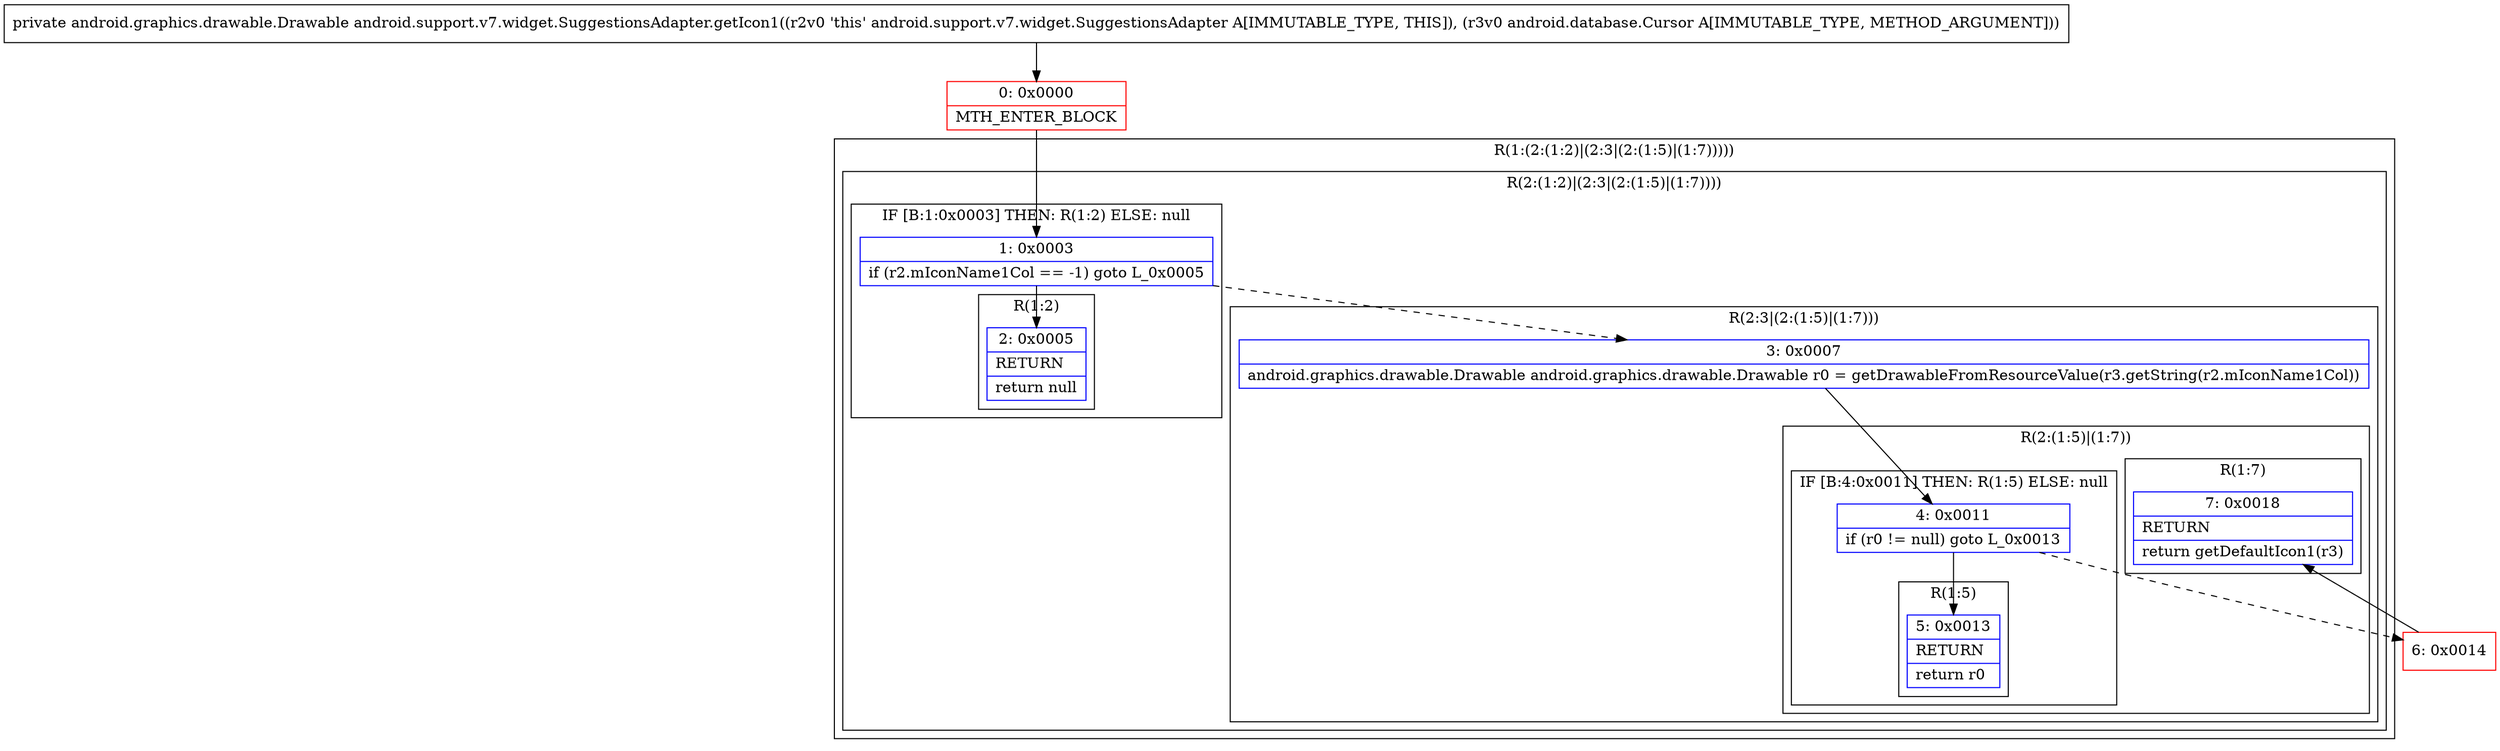 digraph "CFG forandroid.support.v7.widget.SuggestionsAdapter.getIcon1(Landroid\/database\/Cursor;)Landroid\/graphics\/drawable\/Drawable;" {
subgraph cluster_Region_494401895 {
label = "R(1:(2:(1:2)|(2:3|(2:(1:5)|(1:7)))))";
node [shape=record,color=blue];
subgraph cluster_Region_46666485 {
label = "R(2:(1:2)|(2:3|(2:(1:5)|(1:7))))";
node [shape=record,color=blue];
subgraph cluster_IfRegion_1029603467 {
label = "IF [B:1:0x0003] THEN: R(1:2) ELSE: null";
node [shape=record,color=blue];
Node_1 [shape=record,label="{1\:\ 0x0003|if (r2.mIconName1Col == \-1) goto L_0x0005\l}"];
subgraph cluster_Region_232891084 {
label = "R(1:2)";
node [shape=record,color=blue];
Node_2 [shape=record,label="{2\:\ 0x0005|RETURN\l|return null\l}"];
}
}
subgraph cluster_Region_1230692191 {
label = "R(2:3|(2:(1:5)|(1:7)))";
node [shape=record,color=blue];
Node_3 [shape=record,label="{3\:\ 0x0007|android.graphics.drawable.Drawable android.graphics.drawable.Drawable r0 = getDrawableFromResourceValue(r3.getString(r2.mIconName1Col))\l}"];
subgraph cluster_Region_796905174 {
label = "R(2:(1:5)|(1:7))";
node [shape=record,color=blue];
subgraph cluster_IfRegion_35598314 {
label = "IF [B:4:0x0011] THEN: R(1:5) ELSE: null";
node [shape=record,color=blue];
Node_4 [shape=record,label="{4\:\ 0x0011|if (r0 != null) goto L_0x0013\l}"];
subgraph cluster_Region_2130887090 {
label = "R(1:5)";
node [shape=record,color=blue];
Node_5 [shape=record,label="{5\:\ 0x0013|RETURN\l|return r0\l}"];
}
}
subgraph cluster_Region_1843543670 {
label = "R(1:7)";
node [shape=record,color=blue];
Node_7 [shape=record,label="{7\:\ 0x0018|RETURN\l|return getDefaultIcon1(r3)\l}"];
}
}
}
}
}
Node_0 [shape=record,color=red,label="{0\:\ 0x0000|MTH_ENTER_BLOCK\l}"];
Node_6 [shape=record,color=red,label="{6\:\ 0x0014}"];
MethodNode[shape=record,label="{private android.graphics.drawable.Drawable android.support.v7.widget.SuggestionsAdapter.getIcon1((r2v0 'this' android.support.v7.widget.SuggestionsAdapter A[IMMUTABLE_TYPE, THIS]), (r3v0 android.database.Cursor A[IMMUTABLE_TYPE, METHOD_ARGUMENT])) }"];
MethodNode -> Node_0;
Node_1 -> Node_2;
Node_1 -> Node_3[style=dashed];
Node_3 -> Node_4;
Node_4 -> Node_5;
Node_4 -> Node_6[style=dashed];
Node_0 -> Node_1;
Node_6 -> Node_7;
}

